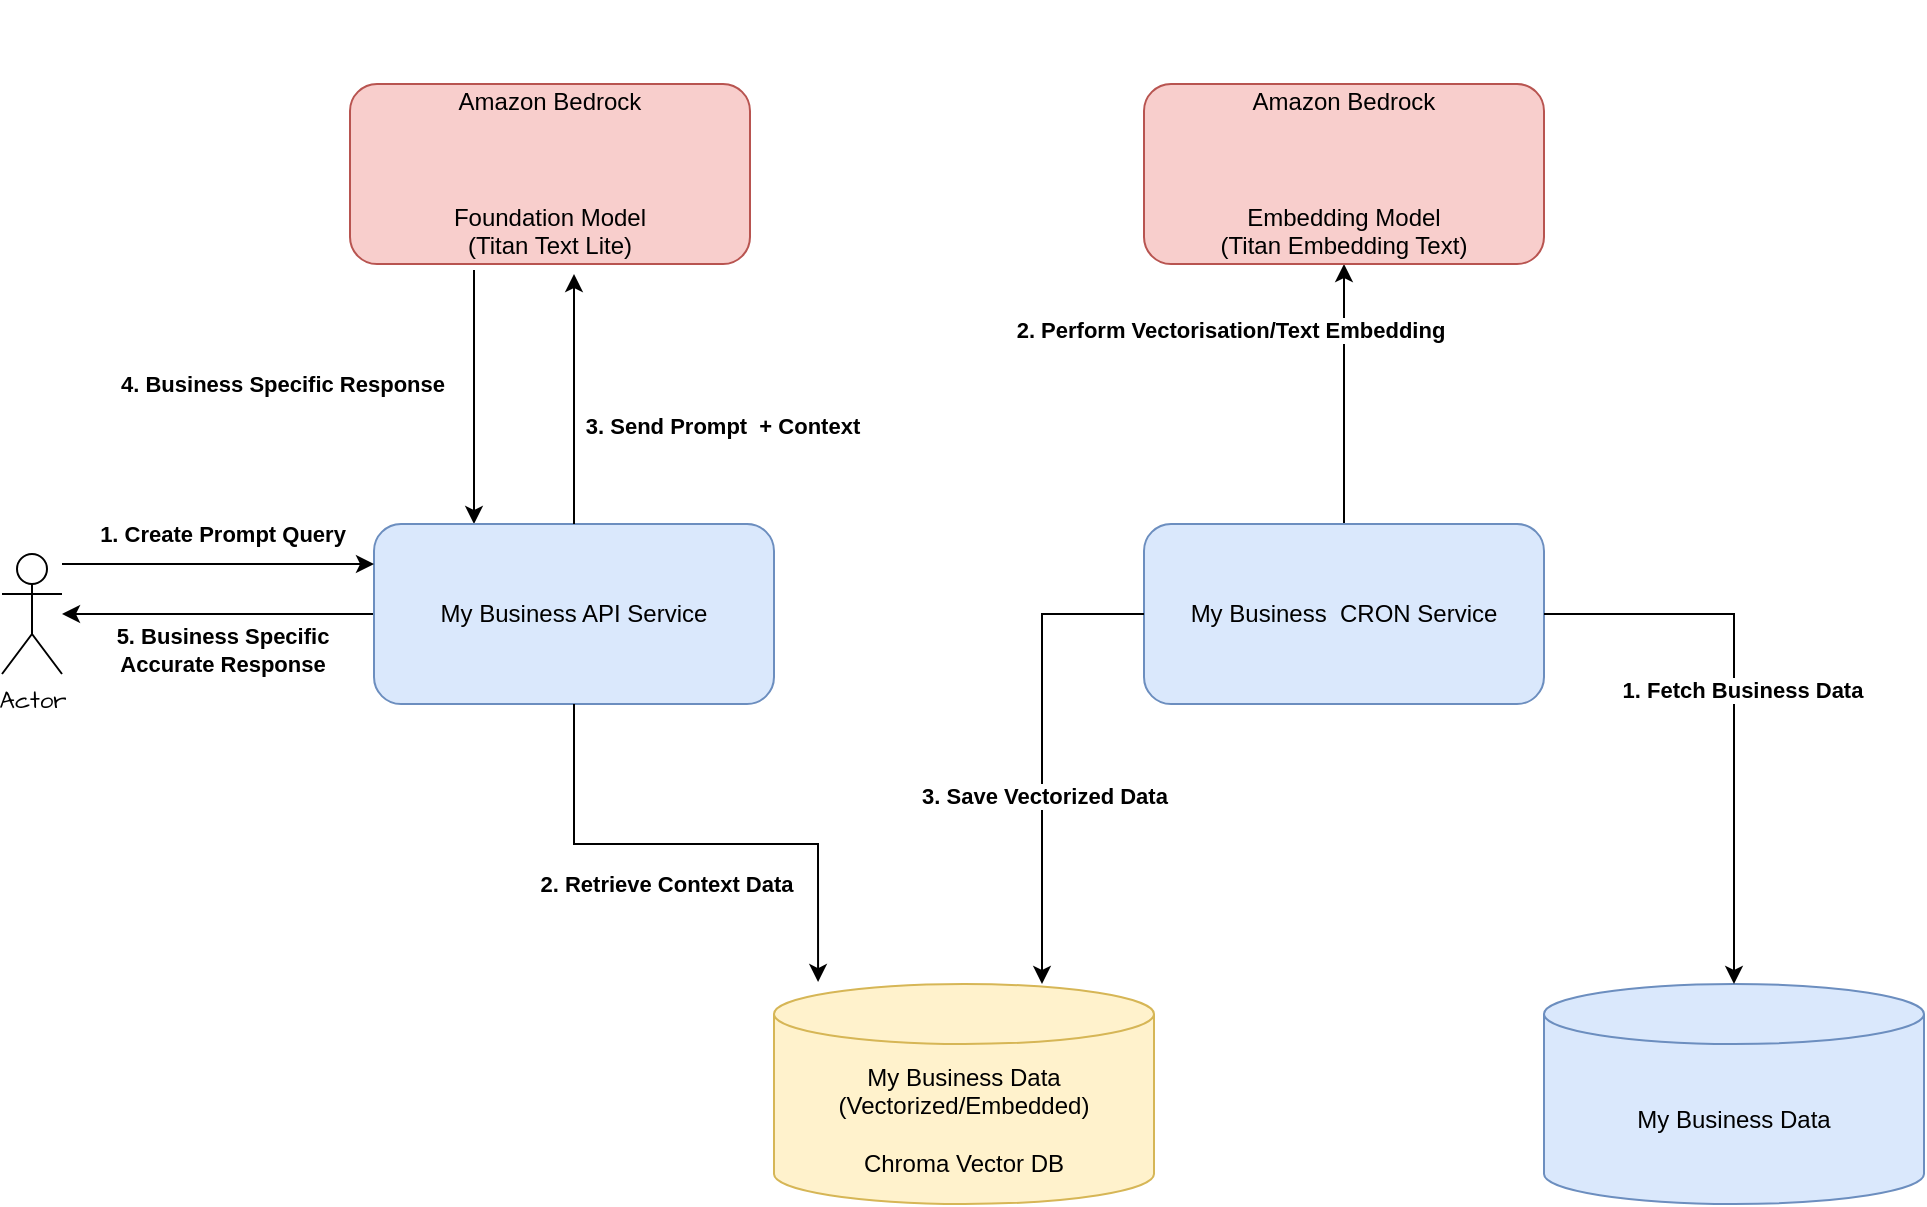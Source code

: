 <mxfile version="24.3.1" type="github">
  <diagram name="Page-1" id="c-xDFuUH_CRWXN95Hacc">
    <mxGraphModel dx="1186" dy="706" grid="1" gridSize="10" guides="1" tooltips="1" connect="1" arrows="1" fold="1" page="1" pageScale="1" pageWidth="827" pageHeight="1169" math="0" shadow="0">
      <root>
        <mxCell id="0" />
        <mxCell id="1" parent="0" />
        <mxCell id="6YnTvsjJFU8ZFStnVX_S-26" style="edgeStyle=orthogonalEdgeStyle;rounded=0;hachureGap=4;orthogonalLoop=1;jettySize=auto;html=1;entryX=0.25;entryY=0;entryDx=0;entryDy=0;fontFamily=Architects Daughter;fontSource=https%3A%2F%2Ffonts.googleapis.com%2Fcss%3Ffamily%3DArchitects%2BDaughter;exitX=0.31;exitY=1.033;exitDx=0;exitDy=0;exitPerimeter=0;" edge="1" parent="1" source="6YnTvsjJFU8ZFStnVX_S-5" target="6YnTvsjJFU8ZFStnVX_S-16">
          <mxGeometry relative="1" as="geometry" />
        </mxCell>
        <mxCell id="6YnTvsjJFU8ZFStnVX_S-27" value="&lt;b style=&quot;font-family: Helvetica;&quot;&gt;4. Business Specific Response&lt;/b&gt;" style="edgeLabel;html=1;align=center;verticalAlign=middle;resizable=0;points=[];sketch=1;hachureGap=4;jiggle=2;curveFitting=1;fontFamily=Architects Daughter;fontSource=https%3A%2F%2Ffonts.googleapis.com%2Fcss%3Ffamily%3DArchitects%2BDaughter;" vertex="1" connectable="0" parent="6YnTvsjJFU8ZFStnVX_S-26">
          <mxGeometry x="0.134" relative="1" as="geometry">
            <mxPoint x="-96" y="-15" as="offset" />
          </mxGeometry>
        </mxCell>
        <mxCell id="6YnTvsjJFU8ZFStnVX_S-5" value="&lt;div&gt;&lt;br&gt;&lt;/div&gt;&lt;div&gt;&lt;br&gt;&lt;/div&gt;&lt;div&gt;&lt;br&gt;&lt;/div&gt;Amazon Bedrock&lt;div&gt;&lt;br&gt;&lt;/div&gt;&lt;div&gt;&lt;br&gt;&lt;/div&gt;&lt;div&gt;&lt;br&gt;&lt;/div&gt;&lt;div&gt;Foundation Model&lt;br&gt;&lt;div&gt;(Titan Text Lite)&lt;br&gt;&lt;div&gt;&lt;br&gt;&lt;/div&gt;&lt;div&gt;&lt;br&gt;&lt;/div&gt;&lt;div&gt;&lt;br&gt;&lt;/div&gt;&lt;/div&gt;&lt;/div&gt;" style="rounded=1;whiteSpace=wrap;html=1;fillColor=#f8cecc;strokeColor=#b85450;" vertex="1" parent="1">
          <mxGeometry x="214" y="80" width="200" height="90" as="geometry" />
        </mxCell>
        <mxCell id="6YnTvsjJFU8ZFStnVX_S-12" style="edgeStyle=orthogonalEdgeStyle;rounded=0;orthogonalLoop=1;jettySize=auto;html=1;entryX=0.5;entryY=1;entryDx=0;entryDy=0;exitX=0.5;exitY=0;exitDx=0;exitDy=0;" edge="1" parent="1" source="6YnTvsjJFU8ZFStnVX_S-6" target="6YnTvsjJFU8ZFStnVX_S-11">
          <mxGeometry relative="1" as="geometry">
            <Array as="points">
              <mxPoint x="711" y="170" />
            </Array>
          </mxGeometry>
        </mxCell>
        <mxCell id="6YnTvsjJFU8ZFStnVX_S-14" value="&lt;b&gt;2. Perform Vectorisation/Text Embedding&lt;/b&gt;" style="edgeLabel;html=1;align=center;verticalAlign=middle;resizable=0;points=[];" vertex="1" connectable="0" parent="6YnTvsjJFU8ZFStnVX_S-12">
          <mxGeometry x="0.147" y="-3" relative="1" as="geometry">
            <mxPoint x="-60" y="-23" as="offset" />
          </mxGeometry>
        </mxCell>
        <mxCell id="6YnTvsjJFU8ZFStnVX_S-6" value="&lt;div&gt;&lt;br&gt;&lt;/div&gt;&lt;div&gt;&lt;br&gt;&lt;/div&gt;&lt;div&gt;&lt;br&gt;&lt;/div&gt;&lt;div&gt;My Business&amp;nbsp; CRON Service&lt;/div&gt;&lt;div&gt;&lt;div&gt;&lt;div&gt;&lt;br&gt;&lt;/div&gt;&lt;/div&gt;&lt;/div&gt;&lt;div&gt;&lt;br&gt;&lt;/div&gt;&lt;div&gt;&lt;br&gt;&lt;/div&gt;" style="rounded=1;whiteSpace=wrap;html=1;fillColor=#dae8fc;strokeColor=#6c8ebf;" vertex="1" parent="1">
          <mxGeometry x="611" y="300" width="200" height="90" as="geometry" />
        </mxCell>
        <mxCell id="6YnTvsjJFU8ZFStnVX_S-7" value="My Business Data&lt;div&gt;(Vectorized/Embedded)&lt;br&gt;&lt;div&gt;&lt;br&gt;&lt;/div&gt;&lt;div&gt;Chroma Vector DB&lt;/div&gt;&lt;/div&gt;" style="shape=cylinder3;whiteSpace=wrap;html=1;boundedLbl=1;backgroundOutline=1;size=15;fillColor=#fff2cc;strokeColor=#d6b656;" vertex="1" parent="1">
          <mxGeometry x="426" y="530" width="190" height="110" as="geometry" />
        </mxCell>
        <mxCell id="6YnTvsjJFU8ZFStnVX_S-8" value="My Business Data" style="shape=cylinder3;whiteSpace=wrap;html=1;boundedLbl=1;backgroundOutline=1;size=15;fillColor=#dae8fc;strokeColor=#6c8ebf;" vertex="1" parent="1">
          <mxGeometry x="811" y="530" width="190" height="110" as="geometry" />
        </mxCell>
        <mxCell id="6YnTvsjJFU8ZFStnVX_S-9" style="edgeStyle=orthogonalEdgeStyle;rounded=0;orthogonalLoop=1;jettySize=auto;html=1;strokeWidth=1;startArrow=none;startFill=0;exitX=0;exitY=0.5;exitDx=0;exitDy=0;" edge="1" parent="1" source="6YnTvsjJFU8ZFStnVX_S-6">
          <mxGeometry relative="1" as="geometry">
            <mxPoint x="560" y="530" as="targetPoint" />
            <Array as="points">
              <mxPoint x="560" y="345" />
              <mxPoint x="560" y="530" />
            </Array>
          </mxGeometry>
        </mxCell>
        <mxCell id="6YnTvsjJFU8ZFStnVX_S-15" value="&lt;b style=&quot;font-family: Helvetica;&quot;&gt;3. Save Vectorized Data&lt;/b&gt;" style="edgeLabel;html=1;align=center;verticalAlign=middle;resizable=0;points=[];sketch=1;hachureGap=4;jiggle=2;curveFitting=1;fontFamily=Architects Daughter;fontSource=https%3A%2F%2Ffonts.googleapis.com%2Fcss%3Ffamily%3DArchitects%2BDaughter;" vertex="1" connectable="0" parent="6YnTvsjJFU8ZFStnVX_S-9">
          <mxGeometry x="0.2" y="1" relative="1" as="geometry">
            <mxPoint as="offset" />
          </mxGeometry>
        </mxCell>
        <mxCell id="6YnTvsjJFU8ZFStnVX_S-10" style="edgeStyle=orthogonalEdgeStyle;rounded=0;orthogonalLoop=1;jettySize=auto;html=1;entryX=0.5;entryY=0;entryDx=0;entryDy=0;entryPerimeter=0;exitX=1;exitY=0.5;exitDx=0;exitDy=0;strokeWidth=1;startArrow=none;startFill=0;endArrow=classic;endFill=1;" edge="1" parent="1" source="6YnTvsjJFU8ZFStnVX_S-6" target="6YnTvsjJFU8ZFStnVX_S-8">
          <mxGeometry relative="1" as="geometry">
            <mxPoint x="711" y="354.04" as="sourcePoint" />
            <mxPoint x="821.07" y="354.04" as="targetPoint" />
          </mxGeometry>
        </mxCell>
        <mxCell id="6YnTvsjJFU8ZFStnVX_S-13" value="&lt;b&gt;1. Fetch Business Data&lt;/b&gt;" style="edgeLabel;html=1;align=center;verticalAlign=middle;resizable=0;points=[];" vertex="1" connectable="0" parent="6YnTvsjJFU8ZFStnVX_S-10">
          <mxGeometry x="0.029" y="4" relative="1" as="geometry">
            <mxPoint y="-11" as="offset" />
          </mxGeometry>
        </mxCell>
        <mxCell id="6YnTvsjJFU8ZFStnVX_S-11" value="&lt;div&gt;&lt;br&gt;&lt;/div&gt;&lt;div&gt;&lt;br&gt;&lt;/div&gt;&lt;div&gt;&lt;br&gt;&lt;/div&gt;Amazon Bedrock&lt;div&gt;&lt;br&gt;&lt;/div&gt;&lt;div&gt;&lt;br&gt;&lt;/div&gt;&lt;div&gt;&lt;br&gt;&lt;/div&gt;&lt;div&gt;Embedding Model&lt;br&gt;&lt;div&gt;(Titan Embedding Text)&lt;br&gt;&lt;div&gt;&lt;br&gt;&lt;/div&gt;&lt;div&gt;&lt;br&gt;&lt;/div&gt;&lt;div&gt;&lt;br&gt;&lt;/div&gt;&lt;/div&gt;&lt;/div&gt;" style="rounded=1;whiteSpace=wrap;html=1;fillColor=#f8cecc;strokeColor=#b85450;" vertex="1" parent="1">
          <mxGeometry x="611" y="80" width="200" height="90" as="geometry" />
        </mxCell>
        <mxCell id="6YnTvsjJFU8ZFStnVX_S-28" style="edgeStyle=orthogonalEdgeStyle;rounded=0;hachureGap=4;orthogonalLoop=1;jettySize=auto;html=1;fontFamily=Architects Daughter;fontSource=https%3A%2F%2Ffonts.googleapis.com%2Fcss%3Ffamily%3DArchitects%2BDaughter;" edge="1" parent="1" source="6YnTvsjJFU8ZFStnVX_S-16" target="6YnTvsjJFU8ZFStnVX_S-18">
          <mxGeometry relative="1" as="geometry" />
        </mxCell>
        <mxCell id="6YnTvsjJFU8ZFStnVX_S-29" value="&lt;font face=&quot;Helvetica&quot;&gt;&lt;b&gt;5. Business Specific&lt;/b&gt;&lt;/font&gt;&lt;div&gt;&lt;font face=&quot;Helvetica&quot;&gt;&lt;b&gt;Accurate Response&lt;/b&gt;&lt;/font&gt;&lt;/div&gt;" style="edgeLabel;html=1;align=center;verticalAlign=middle;resizable=0;points=[];sketch=1;hachureGap=4;jiggle=2;curveFitting=1;fontFamily=Architects Daughter;fontSource=https%3A%2F%2Ffonts.googleapis.com%2Fcss%3Ffamily%3DArchitects%2BDaughter;" vertex="1" connectable="0" parent="6YnTvsjJFU8ZFStnVX_S-28">
          <mxGeometry x="-0.474" y="1" relative="1" as="geometry">
            <mxPoint x="-35" y="17" as="offset" />
          </mxGeometry>
        </mxCell>
        <mxCell id="6YnTvsjJFU8ZFStnVX_S-16" value="&lt;div&gt;&lt;br&gt;&lt;/div&gt;&lt;div&gt;&lt;br&gt;&lt;/div&gt;&lt;div&gt;&lt;br&gt;&lt;/div&gt;&lt;div&gt;My Business API Service&lt;/div&gt;&lt;div&gt;&lt;div&gt;&lt;div&gt;&lt;br&gt;&lt;/div&gt;&lt;/div&gt;&lt;/div&gt;&lt;div&gt;&lt;br&gt;&lt;/div&gt;&lt;div&gt;&lt;br&gt;&lt;/div&gt;" style="rounded=1;whiteSpace=wrap;html=1;fillColor=#dae8fc;strokeColor=#6c8ebf;" vertex="1" parent="1">
          <mxGeometry x="226" y="300" width="200" height="90" as="geometry" />
        </mxCell>
        <mxCell id="6YnTvsjJFU8ZFStnVX_S-17" style="edgeStyle=orthogonalEdgeStyle;rounded=0;hachureGap=4;orthogonalLoop=1;jettySize=auto;html=1;entryX=0.116;entryY=-0.009;entryDx=0;entryDy=0;entryPerimeter=0;fontFamily=Architects Daughter;fontSource=https%3A%2F%2Ffonts.googleapis.com%2Fcss%3Ffamily%3DArchitects%2BDaughter;endArrow=classic;endFill=1;startArrow=none;startFill=0;" edge="1" parent="1" source="6YnTvsjJFU8ZFStnVX_S-16" target="6YnTvsjJFU8ZFStnVX_S-7">
          <mxGeometry relative="1" as="geometry" />
        </mxCell>
        <mxCell id="6YnTvsjJFU8ZFStnVX_S-23" value="&lt;b style=&quot;font-family: Helvetica;&quot;&gt;2. Retrieve Context Data&lt;/b&gt;" style="edgeLabel;html=1;align=center;verticalAlign=middle;resizable=0;points=[];sketch=1;hachureGap=4;jiggle=2;curveFitting=1;fontFamily=Architects Daughter;fontSource=https%3A%2F%2Ffonts.googleapis.com%2Fcss%3Ffamily%3DArchitects%2BDaughter;" vertex="1" connectable="0" parent="6YnTvsjJFU8ZFStnVX_S-17">
          <mxGeometry x="-0.111" y="-1" relative="1" as="geometry">
            <mxPoint y="19" as="offset" />
          </mxGeometry>
        </mxCell>
        <mxCell id="6YnTvsjJFU8ZFStnVX_S-19" style="edgeStyle=orthogonalEdgeStyle;rounded=0;hachureGap=4;orthogonalLoop=1;jettySize=auto;html=1;fontFamily=Architects Daughter;fontSource=https%3A%2F%2Ffonts.googleapis.com%2Fcss%3Ffamily%3DArchitects%2BDaughter;" edge="1" parent="1" source="6YnTvsjJFU8ZFStnVX_S-18" target="6YnTvsjJFU8ZFStnVX_S-16">
          <mxGeometry relative="1" as="geometry">
            <Array as="points">
              <mxPoint x="140" y="320" />
              <mxPoint x="140" y="320" />
            </Array>
          </mxGeometry>
        </mxCell>
        <mxCell id="6YnTvsjJFU8ZFStnVX_S-21" value="&lt;b style=&quot;font-family: Helvetica;&quot;&gt;1. Create Prompt Query&lt;/b&gt;" style="edgeLabel;html=1;align=center;verticalAlign=middle;resizable=0;points=[];sketch=1;hachureGap=4;jiggle=2;curveFitting=1;fontFamily=Architects Daughter;fontSource=https%3A%2F%2Ffonts.googleapis.com%2Fcss%3Ffamily%3DArchitects%2BDaughter;" vertex="1" connectable="0" parent="6YnTvsjJFU8ZFStnVX_S-19">
          <mxGeometry x="0.308" y="-3" relative="1" as="geometry">
            <mxPoint x="-22" y="-18" as="offset" />
          </mxGeometry>
        </mxCell>
        <mxCell id="6YnTvsjJFU8ZFStnVX_S-18" value="Actor" style="shape=umlActor;verticalLabelPosition=bottom;verticalAlign=top;html=1;outlineConnect=0;hachureGap=4;fontFamily=Architects Daughter;fontSource=https%3A%2F%2Ffonts.googleapis.com%2Fcss%3Ffamily%3DArchitects%2BDaughter;" vertex="1" parent="1">
          <mxGeometry x="40" y="315" width="30" height="60" as="geometry" />
        </mxCell>
        <mxCell id="6YnTvsjJFU8ZFStnVX_S-24" style="edgeStyle=orthogonalEdgeStyle;rounded=0;hachureGap=4;orthogonalLoop=1;jettySize=auto;html=1;entryX=0.56;entryY=1.056;entryDx=0;entryDy=0;entryPerimeter=0;fontFamily=Architects Daughter;fontSource=https%3A%2F%2Ffonts.googleapis.com%2Fcss%3Ffamily%3DArchitects%2BDaughter;" edge="1" parent="1" source="6YnTvsjJFU8ZFStnVX_S-16" target="6YnTvsjJFU8ZFStnVX_S-5">
          <mxGeometry relative="1" as="geometry" />
        </mxCell>
        <mxCell id="6YnTvsjJFU8ZFStnVX_S-25" value="&lt;b style=&quot;font-family: Helvetica;&quot;&gt;3. Send Prompt&amp;nbsp; + Context&lt;/b&gt;" style="edgeLabel;html=1;align=center;verticalAlign=middle;resizable=0;points=[];sketch=1;hachureGap=4;jiggle=2;curveFitting=1;fontFamily=Architects Daughter;fontSource=https%3A%2F%2Ffonts.googleapis.com%2Fcss%3Ffamily%3DArchitects%2BDaughter;" vertex="1" connectable="0" parent="6YnTvsjJFU8ZFStnVX_S-24">
          <mxGeometry x="-0.215" y="-1" relative="1" as="geometry">
            <mxPoint x="73" as="offset" />
          </mxGeometry>
        </mxCell>
      </root>
    </mxGraphModel>
  </diagram>
</mxfile>
